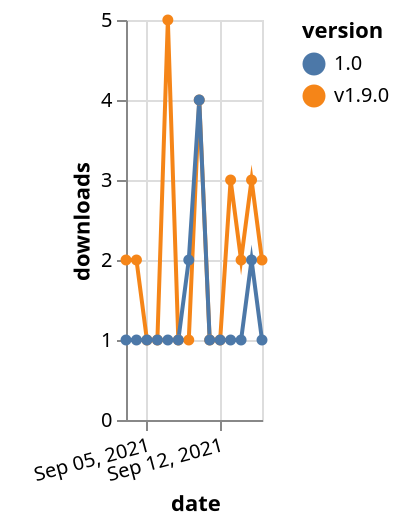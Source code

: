 {"$schema": "https://vega.github.io/schema/vega-lite/v5.json", "description": "A simple bar chart with embedded data.", "data": {"values": [{"date": "2021-09-03", "total": 417, "delta": 2, "version": "v1.9.0"}, {"date": "2021-09-04", "total": 419, "delta": 2, "version": "v1.9.0"}, {"date": "2021-09-05", "total": 420, "delta": 1, "version": "v1.9.0"}, {"date": "2021-09-06", "total": 421, "delta": 1, "version": "v1.9.0"}, {"date": "2021-09-07", "total": 426, "delta": 5, "version": "v1.9.0"}, {"date": "2021-09-08", "total": 427, "delta": 1, "version": "v1.9.0"}, {"date": "2021-09-09", "total": 428, "delta": 1, "version": "v1.9.0"}, {"date": "2021-09-10", "total": 432, "delta": 4, "version": "v1.9.0"}, {"date": "2021-09-11", "total": 433, "delta": 1, "version": "v1.9.0"}, {"date": "2021-09-12", "total": 434, "delta": 1, "version": "v1.9.0"}, {"date": "2021-09-13", "total": 437, "delta": 3, "version": "v1.9.0"}, {"date": "2021-09-14", "total": 439, "delta": 2, "version": "v1.9.0"}, {"date": "2021-09-15", "total": 442, "delta": 3, "version": "v1.9.0"}, {"date": "2021-09-16", "total": 444, "delta": 2, "version": "v1.9.0"}, {"date": "2021-09-03", "total": 357, "delta": 1, "version": "1.0"}, {"date": "2021-09-04", "total": 358, "delta": 1, "version": "1.0"}, {"date": "2021-09-05", "total": 359, "delta": 1, "version": "1.0"}, {"date": "2021-09-06", "total": 360, "delta": 1, "version": "1.0"}, {"date": "2021-09-07", "total": 361, "delta": 1, "version": "1.0"}, {"date": "2021-09-08", "total": 362, "delta": 1, "version": "1.0"}, {"date": "2021-09-09", "total": 364, "delta": 2, "version": "1.0"}, {"date": "2021-09-10", "total": 368, "delta": 4, "version": "1.0"}, {"date": "2021-09-11", "total": 369, "delta": 1, "version": "1.0"}, {"date": "2021-09-12", "total": 370, "delta": 1, "version": "1.0"}, {"date": "2021-09-13", "total": 371, "delta": 1, "version": "1.0"}, {"date": "2021-09-14", "total": 372, "delta": 1, "version": "1.0"}, {"date": "2021-09-15", "total": 374, "delta": 2, "version": "1.0"}, {"date": "2021-09-16", "total": 375, "delta": 1, "version": "1.0"}]}, "width": "container", "mark": {"type": "line", "point": {"filled": true}}, "encoding": {"x": {"field": "date", "type": "temporal", "timeUnit": "yearmonthdate", "title": "date", "axis": {"labelAngle": -15}}, "y": {"field": "delta", "type": "quantitative", "title": "downloads"}, "color": {"field": "version", "type": "nominal"}, "tooltip": {"field": "delta"}}}